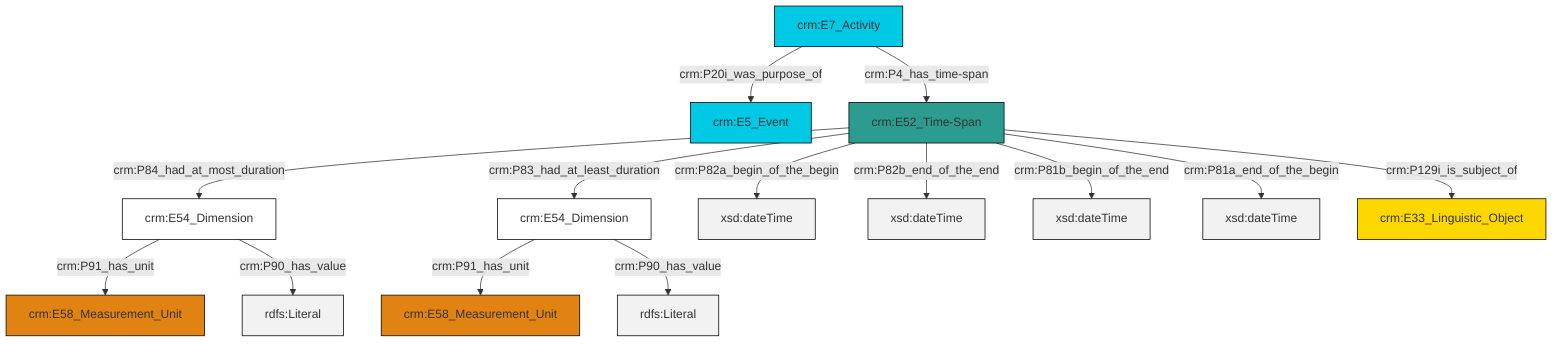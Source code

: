 graph TD
classDef Literal fill:#f2f2f2,stroke:#000000;
classDef CRM_Entity fill:#FFFFFF,stroke:#000000;
classDef Temporal_Entity fill:#00C9E6, stroke:#000000;
classDef Type fill:#E18312, stroke:#000000;
classDef Time-Span fill:#2C9C91, stroke:#000000;
classDef Appellation fill:#FFEB7F, stroke:#000000;
classDef Place fill:#008836, stroke:#000000;
classDef Persistent_Item fill:#B266B2, stroke:#000000;
classDef Conceptual_Object fill:#FFD700, stroke:#000000;
classDef Physical_Thing fill:#D2B48C, stroke:#000000;
classDef Actor fill:#f58aad, stroke:#000000;
classDef PC_Classes fill:#4ce600, stroke:#000000;
classDef Multi fill:#cccccc,stroke:#000000;

4["crm:E7_Activity"]:::Temporal_Entity -->|crm:P4_has_time-span| 5["crm:E52_Time-Span"]:::Time-Span
4["crm:E7_Activity"]:::Temporal_Entity -->|crm:P20i_was_purpose_of| 2["crm:E5_Event"]:::Temporal_Entity
5["crm:E52_Time-Span"]:::Time-Span -->|crm:P84_had_at_most_duration| 7["crm:E54_Dimension"]:::CRM_Entity
7["crm:E54_Dimension"]:::CRM_Entity -->|crm:P91_has_unit| 8["crm:E58_Measurement_Unit"]:::Type
5["crm:E52_Time-Span"]:::Time-Span -->|crm:P82a_begin_of_the_begin| 9[xsd:dateTime]:::Literal
5["crm:E52_Time-Span"]:::Time-Span -->|crm:P82b_end_of_the_end| 10[xsd:dateTime]:::Literal
5["crm:E52_Time-Span"]:::Time-Span -->|crm:P83_had_at_least_duration| 0["crm:E54_Dimension"]:::CRM_Entity
0["crm:E54_Dimension"]:::CRM_Entity -->|crm:P91_has_unit| 12["crm:E58_Measurement_Unit"]:::Type
5["crm:E52_Time-Span"]:::Time-Span -->|crm:P81b_begin_of_the_end| 13[xsd:dateTime]:::Literal
0["crm:E54_Dimension"]:::CRM_Entity -->|crm:P90_has_value| 16[rdfs:Literal]:::Literal
5["crm:E52_Time-Span"]:::Time-Span -->|crm:P81a_end_of_the_begin| 17[xsd:dateTime]:::Literal
7["crm:E54_Dimension"]:::CRM_Entity -->|crm:P90_has_value| 18[rdfs:Literal]:::Literal
5["crm:E52_Time-Span"]:::Time-Span -->|crm:P129i_is_subject_of| 20["crm:E33_Linguistic_Object"]:::Conceptual_Object
